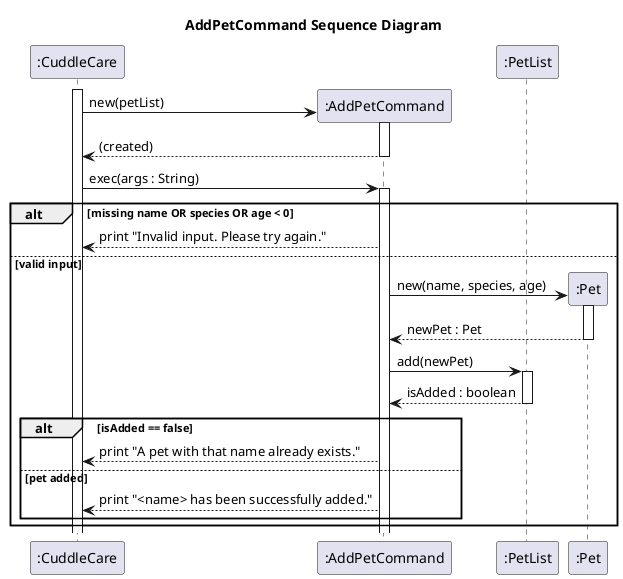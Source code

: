 @startuml
title AddPetCommand Sequence Diagram

participant ":CuddleCare" as CuddleCare
participant ":AddPetCommand" as AddPetCommand
participant ":PetList" as PetList
participant ":Pet" as Pet

activate CuddleCare

' Constructor
CuddleCare -> AddPetCommand** : new(petList)
activate AddPetCommand
return (created)

' Exec Method
CuddleCare -> AddPetCommand : exec(args : String)
activate AddPetCommand

' Invalid input case
alt missing name OR species OR age < 0
    AddPetCommand --> CuddleCare : print "Invalid input. Please try again."

else valid input
    ' Create Pet object
    AddPetCommand -> Pet** : new(name, species, age)
    activate Pet
    return newPet : Pet

    ' Add to PetList
    AddPetCommand -> PetList : add(newPet)
    activate PetList
    return isAdded : boolean

    ' Duplicate pet case
    alt isAdded == false
        AddPetCommand --> CuddleCare : print "A pet with that name already exists."

    else pet added
        AddPetCommand --> CuddleCare : print "<name> has been successfully added."
    end
end

@enduml